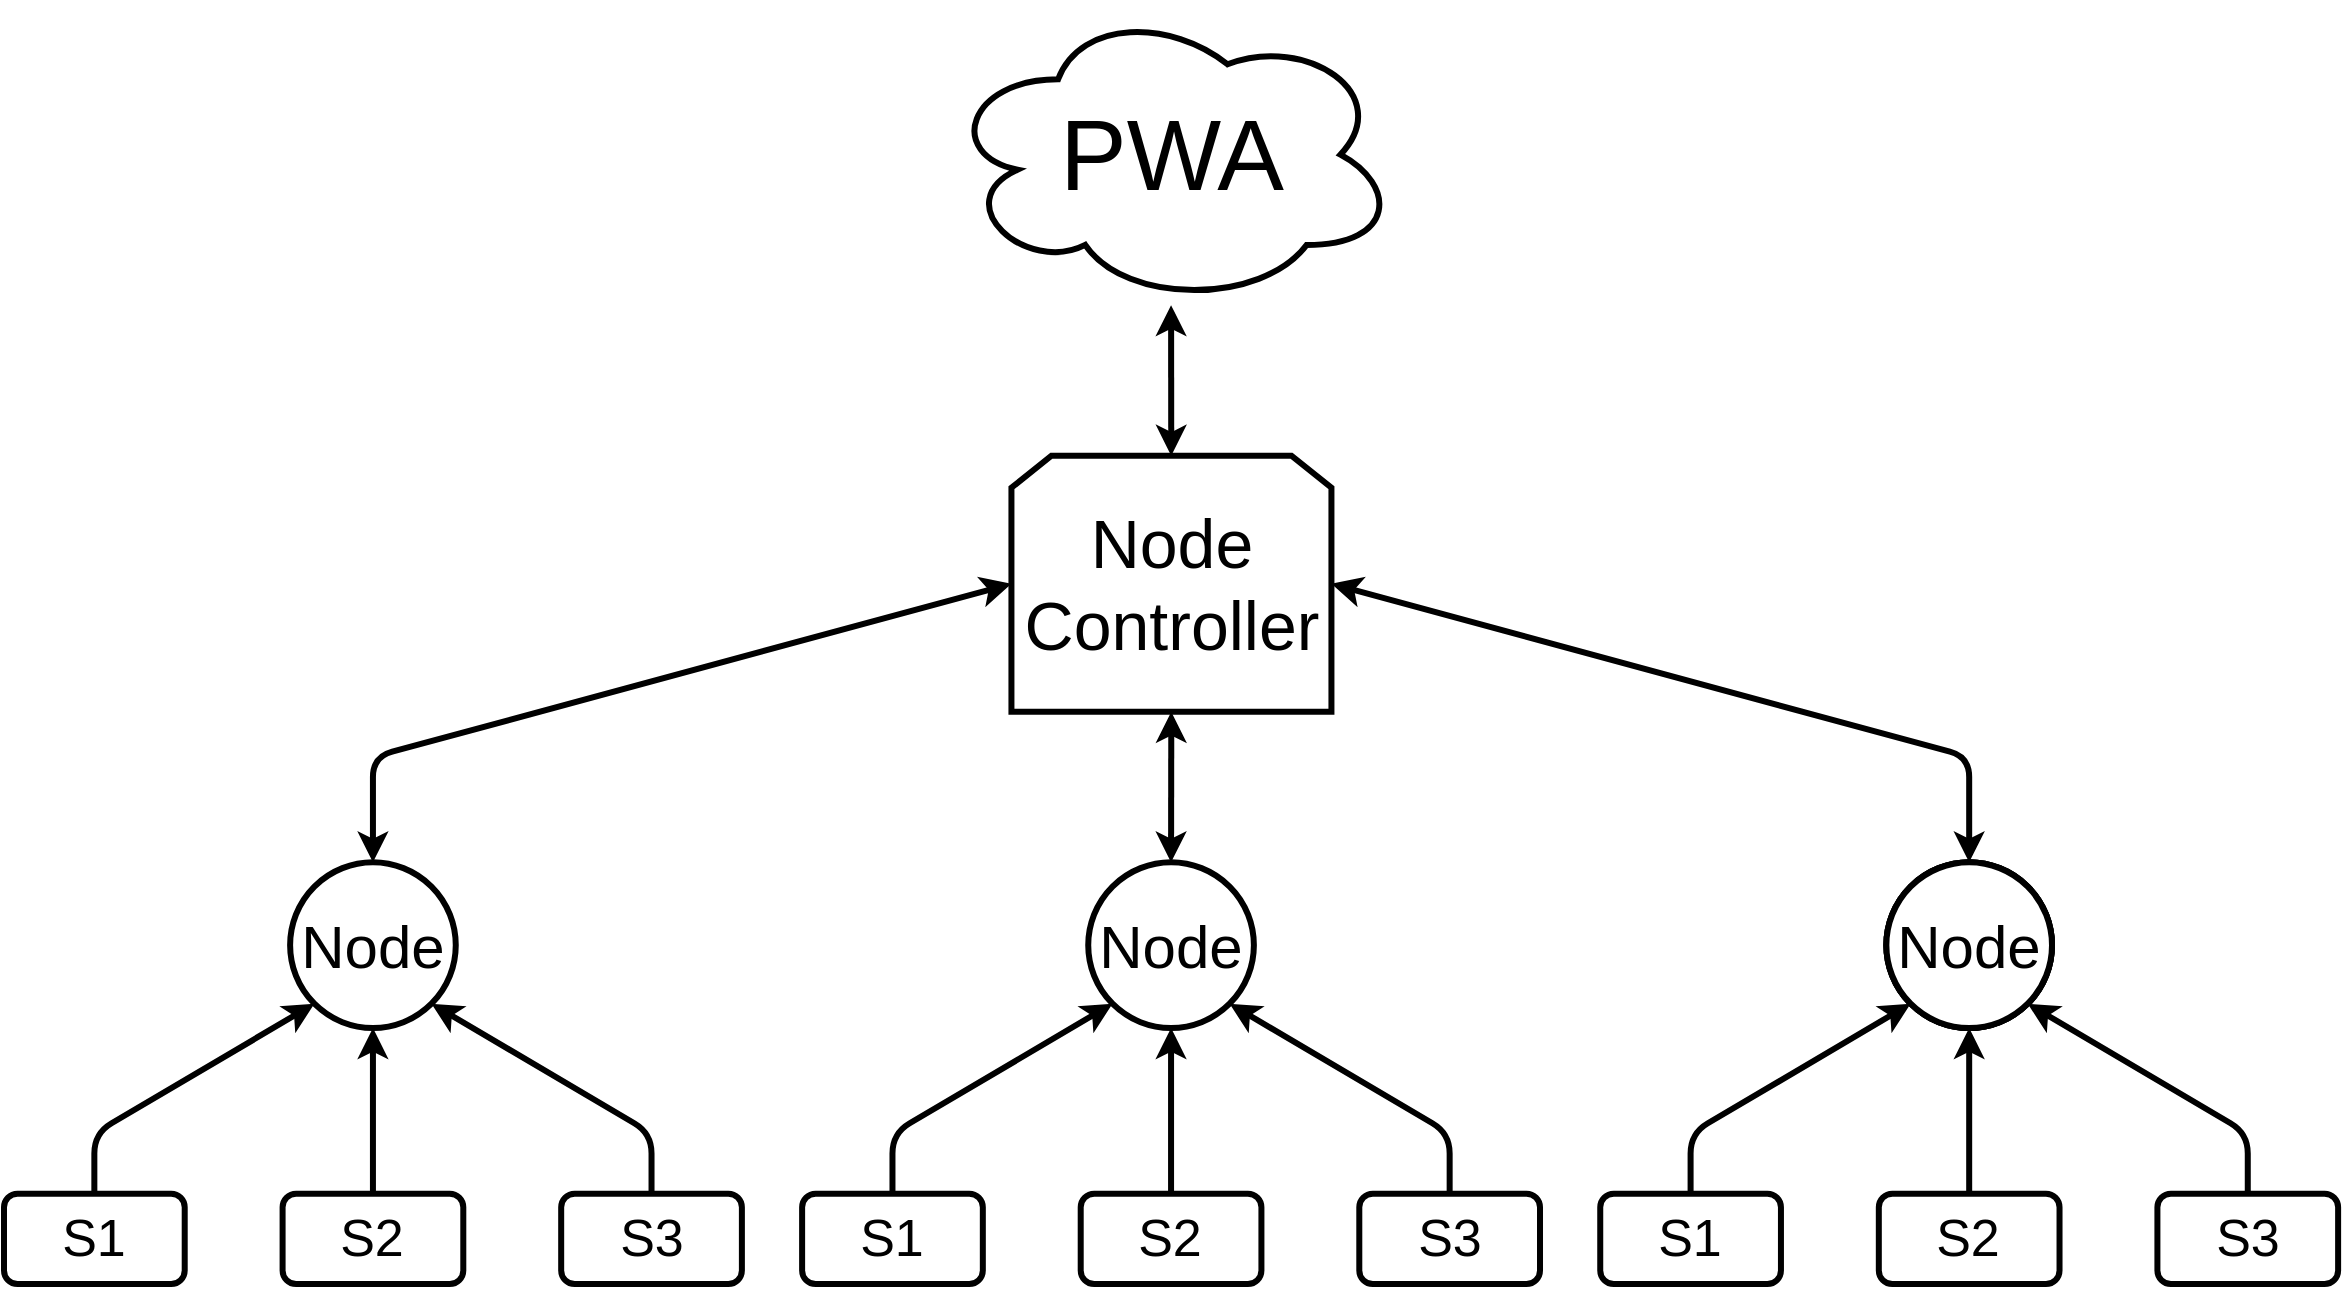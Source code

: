 <mxfile version="13.9.8" type="device"><diagram id="N8EEUGm5n8pXFdZzolqo" name="Page-1"><mxGraphModel dx="4068" dy="1785" grid="1" gridSize="10" guides="1" tooltips="1" connect="1" arrows="1" fold="1" page="1" pageScale="1" pageWidth="1169" pageHeight="827" math="0" shadow="0"><root><mxCell id="0"/><mxCell id="1" parent="0"/><mxCell id="uBVh1YBBoEPT-cq-bV58-41" value="" style="group;strokeWidth=3;" vertex="1" connectable="0" parent="1"><mxGeometry x="-1169" width="1167.06" height="640" as="geometry"/></mxCell><mxCell id="uBVh1YBBoEPT-cq-bV58-1" value="&lt;font style=&quot;font-size: 50px&quot;&gt;PWA&lt;/font&gt;" style="ellipse;shape=cloud;whiteSpace=wrap;html=1;strokeWidth=3;" vertex="1" parent="uBVh1YBBoEPT-cq-bV58-41"><mxGeometry x="470.589" width="225.883" height="150.588" as="geometry"/></mxCell><mxCell id="uBVh1YBBoEPT-cq-bV58-40" value="" style="edgeStyle=none;rounded=0;orthogonalLoop=1;jettySize=auto;html=1;strokeWidth=3;startArrow=classic;startFill=1;" edge="1" parent="uBVh1YBBoEPT-cq-bV58-41" source="uBVh1YBBoEPT-cq-bV58-3" target="uBVh1YBBoEPT-cq-bV58-1"><mxGeometry relative="1" as="geometry"/></mxCell><mxCell id="uBVh1YBBoEPT-cq-bV58-3" value="&lt;div style=&quot;font-size: 34px&quot;&gt;&lt;font style=&quot;font-size: 34px&quot;&gt;Node&lt;/font&gt;&lt;/div&gt;&lt;div style=&quot;font-size: 34px&quot;&gt;&lt;font style=&quot;font-size: 34px&quot;&gt;Controller&lt;/font&gt;&lt;font style=&quot;font-size: 34px&quot;&gt;&lt;br&gt;&lt;/font&gt;&lt;/div&gt;" style="shape=loopLimit;whiteSpace=wrap;html=1;strokeWidth=3;" vertex="1" parent="uBVh1YBBoEPT-cq-bV58-41"><mxGeometry x="503.718" y="225.882" width="160.0" height="128" as="geometry"/></mxCell><mxCell id="uBVh1YBBoEPT-cq-bV58-19" value="" style="group;strokeWidth=3;" vertex="1" connectable="0" parent="uBVh1YBBoEPT-cq-bV58-41"><mxGeometry y="429.176" width="368.942" height="210.824" as="geometry"/></mxCell><mxCell id="uBVh1YBBoEPT-cq-bV58-4" value="&lt;font style=&quot;font-size: 30px&quot;&gt;Node&lt;/font&gt;" style="ellipse;whiteSpace=wrap;html=1;aspect=fixed;strokeWidth=3;" vertex="1" parent="uBVh1YBBoEPT-cq-bV58-19"><mxGeometry x="143.059" width="82.823" height="82.823" as="geometry"/></mxCell><mxCell id="uBVh1YBBoEPT-cq-bV58-12" style="edgeStyle=orthogonalEdgeStyle;rounded=0;orthogonalLoop=1;jettySize=auto;html=1;exitX=0.5;exitY=0;exitDx=0;exitDy=0;entryX=0.5;entryY=1;entryDx=0;entryDy=0;strokeWidth=3;" edge="1" parent="uBVh1YBBoEPT-cq-bV58-19" source="uBVh1YBBoEPT-cq-bV58-7" target="uBVh1YBBoEPT-cq-bV58-4"><mxGeometry relative="1" as="geometry"><mxPoint x="180.706" y="105.412" as="targetPoint"/></mxGeometry></mxCell><mxCell id="uBVh1YBBoEPT-cq-bV58-7" value="&lt;font style=&quot;font-size: 26px&quot;&gt;S2&lt;/font&gt;" style="rounded=1;whiteSpace=wrap;html=1;strokeWidth=3;" vertex="1" parent="uBVh1YBBoEPT-cq-bV58-19"><mxGeometry x="139.294" y="165.647" width="90.353" height="45.176" as="geometry"/></mxCell><mxCell id="uBVh1YBBoEPT-cq-bV58-8" value="&lt;font style=&quot;font-size: 26px&quot;&gt;S1&lt;/font&gt;" style="rounded=1;whiteSpace=wrap;html=1;strokeWidth=3;" vertex="1" parent="uBVh1YBBoEPT-cq-bV58-19"><mxGeometry y="165.647" width="90.353" height="45.176" as="geometry"/></mxCell><mxCell id="uBVh1YBBoEPT-cq-bV58-9" value="&lt;font style=&quot;font-size: 26px&quot;&gt;S3&lt;/font&gt;" style="rounded=1;whiteSpace=wrap;html=1;strokeWidth=3;" vertex="1" parent="uBVh1YBBoEPT-cq-bV58-19"><mxGeometry x="278.589" y="165.647" width="90.353" height="45.176" as="geometry"/></mxCell><mxCell id="uBVh1YBBoEPT-cq-bV58-17" value="" style="endArrow=classic;html=1;exitX=0.5;exitY=0;exitDx=0;exitDy=0;entryX=1;entryY=1;entryDx=0;entryDy=0;strokeWidth=3;" edge="1" parent="uBVh1YBBoEPT-cq-bV58-19" source="uBVh1YBBoEPT-cq-bV58-9" target="uBVh1YBBoEPT-cq-bV58-4"><mxGeometry width="50" height="50" relative="1" as="geometry"><mxPoint x="316.236" y="97.882" as="sourcePoint"/><mxPoint x="353.883" y="60.235" as="targetPoint"/><Array as="points"><mxPoint x="323.765" y="135.529"/></Array></mxGeometry></mxCell><mxCell id="uBVh1YBBoEPT-cq-bV58-18" value="" style="endArrow=classic;html=1;entryX=0;entryY=1;entryDx=0;entryDy=0;exitX=0.5;exitY=0;exitDx=0;exitDy=0;strokeWidth=3;" edge="1" parent="uBVh1YBBoEPT-cq-bV58-19" source="uBVh1YBBoEPT-cq-bV58-8" target="uBVh1YBBoEPT-cq-bV58-4"><mxGeometry width="50" height="50" relative="1" as="geometry"><mxPoint x="203.294" y="128" as="sourcePoint"/><mxPoint x="240.941" y="90.353" as="targetPoint"/><Array as="points"><mxPoint x="45.177" y="135.529"/></Array></mxGeometry></mxCell><mxCell id="uBVh1YBBoEPT-cq-bV58-20" value="" style="group;strokeWidth=3;" vertex="1" connectable="0" parent="uBVh1YBBoEPT-cq-bV58-41"><mxGeometry x="399.059" y="429.176" width="624.941" height="210.824" as="geometry"/></mxCell><mxCell id="uBVh1YBBoEPT-cq-bV58-21" value="&lt;font style=&quot;font-size: 30px&quot;&gt;Node&lt;/font&gt;" style="ellipse;whiteSpace=wrap;html=1;aspect=fixed;strokeWidth=3;" vertex="1" parent="uBVh1YBBoEPT-cq-bV58-20"><mxGeometry x="143.059" width="82.823" height="82.823" as="geometry"/></mxCell><mxCell id="uBVh1YBBoEPT-cq-bV58-22" style="edgeStyle=orthogonalEdgeStyle;rounded=0;orthogonalLoop=1;jettySize=auto;html=1;exitX=0.5;exitY=0;exitDx=0;exitDy=0;entryX=0.5;entryY=1;entryDx=0;entryDy=0;strokeWidth=3;" edge="1" parent="uBVh1YBBoEPT-cq-bV58-20" source="uBVh1YBBoEPT-cq-bV58-23" target="uBVh1YBBoEPT-cq-bV58-21"><mxGeometry relative="1" as="geometry"><mxPoint x="180.706" y="105.412" as="targetPoint"/></mxGeometry></mxCell><mxCell id="uBVh1YBBoEPT-cq-bV58-23" value="&lt;font style=&quot;font-size: 26px&quot;&gt;S2&lt;/font&gt;" style="rounded=1;whiteSpace=wrap;html=1;strokeWidth=3;" vertex="1" parent="uBVh1YBBoEPT-cq-bV58-20"><mxGeometry x="139.294" y="165.647" width="90.353" height="45.176" as="geometry"/></mxCell><mxCell id="uBVh1YBBoEPT-cq-bV58-24" value="&lt;font style=&quot;font-size: 26px&quot;&gt;S1&lt;/font&gt;" style="rounded=1;whiteSpace=wrap;html=1;strokeWidth=3;" vertex="1" parent="uBVh1YBBoEPT-cq-bV58-20"><mxGeometry y="165.647" width="90.353" height="45.176" as="geometry"/></mxCell><mxCell id="uBVh1YBBoEPT-cq-bV58-25" value="&lt;font style=&quot;font-size: 26px&quot;&gt;S3&lt;/font&gt;" style="rounded=1;whiteSpace=wrap;html=1;strokeWidth=3;" vertex="1" parent="uBVh1YBBoEPT-cq-bV58-20"><mxGeometry x="278.589" y="165.647" width="90.353" height="45.176" as="geometry"/></mxCell><mxCell id="uBVh1YBBoEPT-cq-bV58-26" value="" style="endArrow=classic;html=1;exitX=0.5;exitY=0;exitDx=0;exitDy=0;entryX=1;entryY=1;entryDx=0;entryDy=0;strokeWidth=3;" edge="1" parent="uBVh1YBBoEPT-cq-bV58-20" source="uBVh1YBBoEPT-cq-bV58-25" target="uBVh1YBBoEPT-cq-bV58-21"><mxGeometry width="50" height="50" relative="1" as="geometry"><mxPoint x="316.236" y="97.882" as="sourcePoint"/><mxPoint x="353.883" y="60.235" as="targetPoint"/><Array as="points"><mxPoint x="323.765" y="135.529"/></Array></mxGeometry></mxCell><mxCell id="uBVh1YBBoEPT-cq-bV58-27" value="" style="endArrow=classic;html=1;entryX=0;entryY=1;entryDx=0;entryDy=0;exitX=0.5;exitY=0;exitDx=0;exitDy=0;strokeWidth=3;" edge="1" parent="uBVh1YBBoEPT-cq-bV58-20" source="uBVh1YBBoEPT-cq-bV58-24" target="uBVh1YBBoEPT-cq-bV58-21"><mxGeometry width="50" height="50" relative="1" as="geometry"><mxPoint x="203.294" y="128" as="sourcePoint"/><mxPoint x="240.941" y="90.353" as="targetPoint"/><Array as="points"><mxPoint x="45.177" y="135.529"/></Array></mxGeometry></mxCell><mxCell id="uBVh1YBBoEPT-cq-bV58-42" value="&lt;font style=&quot;font-size: 32px&quot;&gt;Node&lt;/font&gt;" style="ellipse;whiteSpace=wrap;html=1;aspect=fixed;strokeWidth=3;" vertex="1" parent="uBVh1YBBoEPT-cq-bV58-20"><mxGeometry x="542.118" width="82.823" height="82.823" as="geometry"/></mxCell><mxCell id="uBVh1YBBoEPT-cq-bV58-43" value="&lt;font style=&quot;font-size: 32px&quot;&gt;Node&lt;/font&gt;" style="ellipse;whiteSpace=wrap;html=1;aspect=fixed;strokeWidth=3;" vertex="1" parent="uBVh1YBBoEPT-cq-bV58-20"><mxGeometry x="542.118" width="82.823" height="82.823" as="geometry"/></mxCell><mxCell id="uBVh1YBBoEPT-cq-bV58-28" value="" style="group;strokeWidth=3;" vertex="1" connectable="0" parent="uBVh1YBBoEPT-cq-bV58-41"><mxGeometry x="798.118" y="429.176" width="368.942" height="210.824" as="geometry"/></mxCell><mxCell id="uBVh1YBBoEPT-cq-bV58-29" value="&lt;font style=&quot;font-size: 30px&quot;&gt;Node&lt;/font&gt;" style="ellipse;whiteSpace=wrap;html=1;aspect=fixed;strokeWidth=3;" vertex="1" parent="uBVh1YBBoEPT-cq-bV58-28"><mxGeometry x="143.059" width="82.823" height="82.823" as="geometry"/></mxCell><mxCell id="uBVh1YBBoEPT-cq-bV58-30" style="edgeStyle=orthogonalEdgeStyle;rounded=0;orthogonalLoop=1;jettySize=auto;html=1;exitX=0.5;exitY=0;exitDx=0;exitDy=0;entryX=0.5;entryY=1;entryDx=0;entryDy=0;strokeWidth=3;" edge="1" parent="uBVh1YBBoEPT-cq-bV58-28" source="uBVh1YBBoEPT-cq-bV58-31" target="uBVh1YBBoEPT-cq-bV58-29"><mxGeometry relative="1" as="geometry"><mxPoint x="180.706" y="105.412" as="targetPoint"/></mxGeometry></mxCell><mxCell id="uBVh1YBBoEPT-cq-bV58-31" value="&lt;font style=&quot;font-size: 26px&quot;&gt;S2&lt;/font&gt;" style="rounded=1;whiteSpace=wrap;html=1;strokeWidth=3;" vertex="1" parent="uBVh1YBBoEPT-cq-bV58-28"><mxGeometry x="139.294" y="165.647" width="90.353" height="45.176" as="geometry"/></mxCell><mxCell id="uBVh1YBBoEPT-cq-bV58-32" value="&lt;font style=&quot;font-size: 26px&quot;&gt;S1&lt;/font&gt;" style="rounded=1;whiteSpace=wrap;html=1;strokeWidth=3;" vertex="1" parent="uBVh1YBBoEPT-cq-bV58-28"><mxGeometry y="165.647" width="90.353" height="45.176" as="geometry"/></mxCell><mxCell id="uBVh1YBBoEPT-cq-bV58-33" value="&lt;font style=&quot;font-size: 26px&quot;&gt;S3&lt;/font&gt;" style="rounded=1;whiteSpace=wrap;html=1;strokeWidth=3;" vertex="1" parent="uBVh1YBBoEPT-cq-bV58-28"><mxGeometry x="278.589" y="165.647" width="90.353" height="45.176" as="geometry"/></mxCell><mxCell id="uBVh1YBBoEPT-cq-bV58-34" value="" style="endArrow=classic;html=1;exitX=0.5;exitY=0;exitDx=0;exitDy=0;entryX=1;entryY=1;entryDx=0;entryDy=0;strokeWidth=3;" edge="1" parent="uBVh1YBBoEPT-cq-bV58-28" source="uBVh1YBBoEPT-cq-bV58-33" target="uBVh1YBBoEPT-cq-bV58-29"><mxGeometry width="50" height="50" relative="1" as="geometry"><mxPoint x="316.236" y="97.882" as="sourcePoint"/><mxPoint x="353.883" y="60.235" as="targetPoint"/><Array as="points"><mxPoint x="323.765" y="135.529"/></Array></mxGeometry></mxCell><mxCell id="uBVh1YBBoEPT-cq-bV58-35" value="" style="endArrow=classic;html=1;entryX=0;entryY=1;entryDx=0;entryDy=0;exitX=0.5;exitY=0;exitDx=0;exitDy=0;strokeWidth=3;" edge="1" parent="uBVh1YBBoEPT-cq-bV58-28" source="uBVh1YBBoEPT-cq-bV58-32" target="uBVh1YBBoEPT-cq-bV58-29"><mxGeometry width="50" height="50" relative="1" as="geometry"><mxPoint x="203.294" y="128" as="sourcePoint"/><mxPoint x="240.941" y="90.353" as="targetPoint"/><Array as="points"><mxPoint x="45.177" y="135.529"/></Array></mxGeometry></mxCell><mxCell id="uBVh1YBBoEPT-cq-bV58-37" value="" style="edgeStyle=none;rounded=0;orthogonalLoop=1;jettySize=auto;html=1;strokeWidth=3;startArrow=classic;startFill=1;" edge="1" parent="uBVh1YBBoEPT-cq-bV58-41" source="uBVh1YBBoEPT-cq-bV58-21" target="uBVh1YBBoEPT-cq-bV58-3"><mxGeometry relative="1" as="geometry"/></mxCell><mxCell id="uBVh1YBBoEPT-cq-bV58-38" value="" style="endArrow=classic;html=1;exitX=0.5;exitY=0;exitDx=0;exitDy=0;entryX=0;entryY=0.5;entryDx=0;entryDy=0;strokeWidth=3;startArrow=classic;startFill=1;" edge="1" parent="uBVh1YBBoEPT-cq-bV58-41" source="uBVh1YBBoEPT-cq-bV58-4" target="uBVh1YBBoEPT-cq-bV58-3"><mxGeometry width="50" height="50" relative="1" as="geometry"><mxPoint x="308.706" y="361.412" as="sourcePoint"/><mxPoint x="481.883" y="301.176" as="targetPoint"/><Array as="points"><mxPoint x="184.471" y="376.471"/></Array></mxGeometry></mxCell><mxCell id="uBVh1YBBoEPT-cq-bV58-39" value="" style="endArrow=classic;html=1;entryX=1;entryY=0.5;entryDx=0;entryDy=0;exitX=0.5;exitY=0;exitDx=0;exitDy=0;strokeWidth=3;startArrow=classic;startFill=1;" edge="1" parent="uBVh1YBBoEPT-cq-bV58-41" source="uBVh1YBBoEPT-cq-bV58-29" target="uBVh1YBBoEPT-cq-bV58-3"><mxGeometry width="50" height="50" relative="1" as="geometry"><mxPoint x="768.001" y="474.353" as="sourcePoint"/><mxPoint x="805.648" y="436.706" as="targetPoint"/><Array as="points"><mxPoint x="982.589" y="376.471"/></Array></mxGeometry></mxCell></root></mxGraphModel></diagram></mxfile>